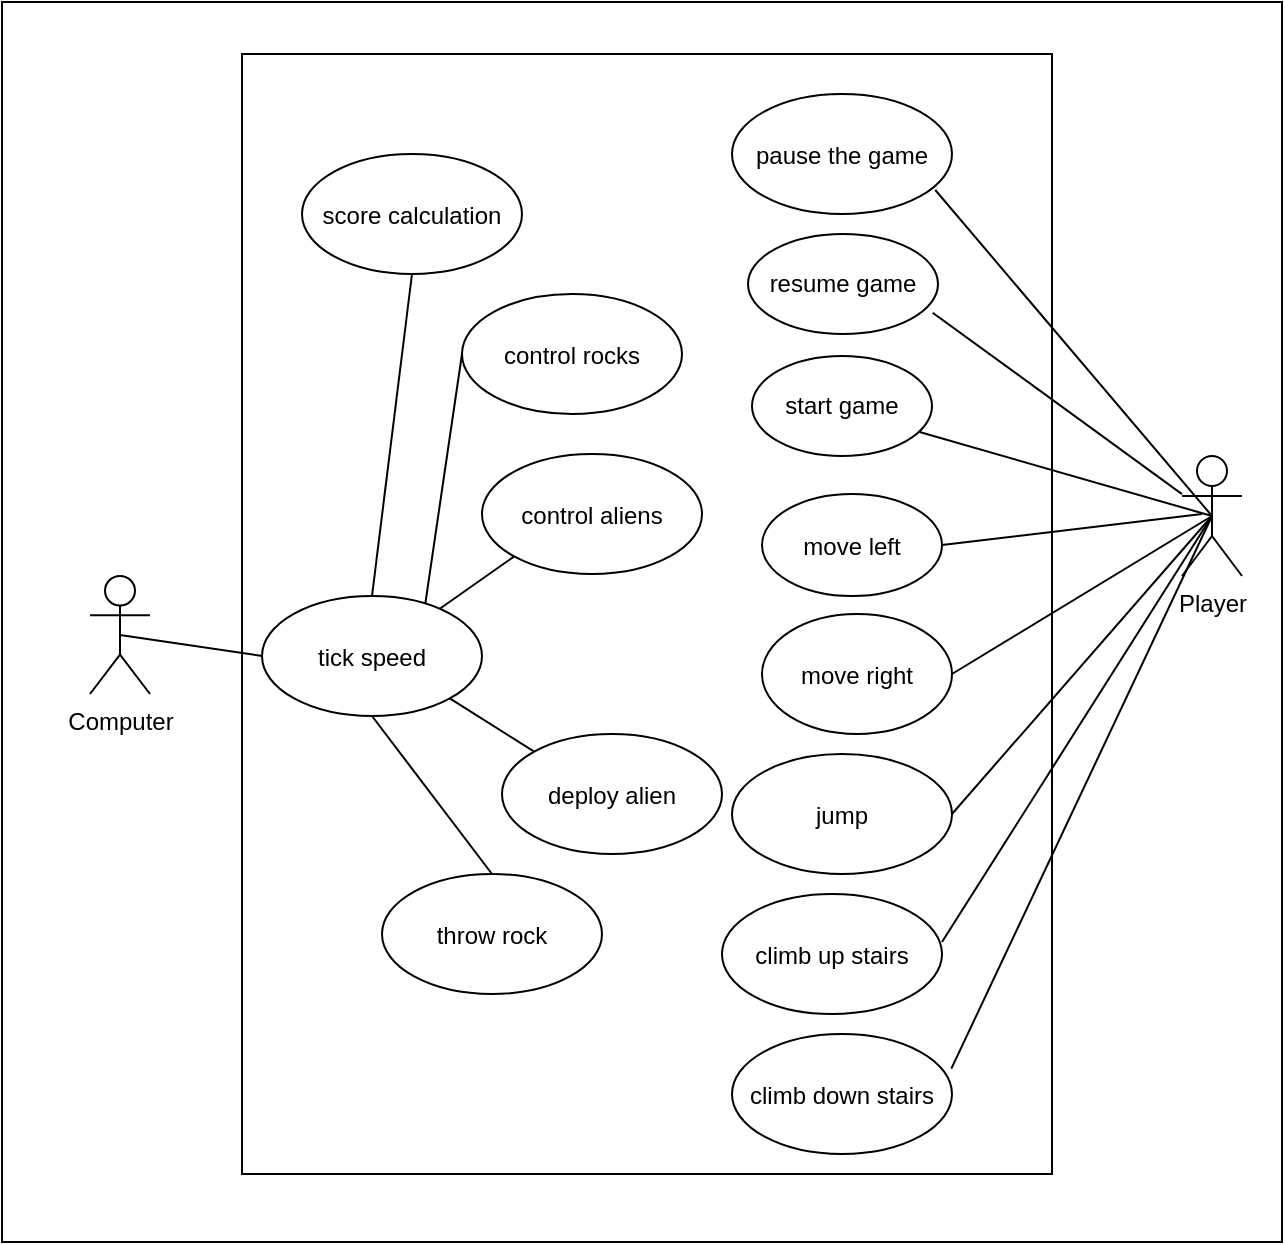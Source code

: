 <mxfile>
    <diagram id="xWfoWE9kqPovVAwYkWkn" name="Page-1">
        <mxGraphModel dx="997" dy="615" grid="1" gridSize="10" guides="1" tooltips="1" connect="1" arrows="1" fold="1" page="1" pageScale="1" pageWidth="1200" pageHeight="1600" math="0" shadow="0">
            <root>
                <mxCell id="0"/>
                <mxCell id="1" parent="0"/>
                <mxCell id="45" value="" style="rounded=0;whiteSpace=wrap;html=1;" vertex="1" parent="1">
                    <mxGeometry x="180" width="640" height="620" as="geometry"/>
                </mxCell>
                <mxCell id="29" value="" style="rounded=0;whiteSpace=wrap;html=1;" parent="1" vertex="1">
                    <mxGeometry x="300" y="26" width="405" height="560" as="geometry"/>
                </mxCell>
                <mxCell id="2" value="Player" style="shape=umlActor;verticalLabelPosition=bottom;verticalAlign=top;html=1;" parent="1" vertex="1">
                    <mxGeometry x="770" y="227" width="30" height="60" as="geometry"/>
                </mxCell>
                <mxCell id="5" value="move left" style="ellipse;" parent="1" vertex="1">
                    <mxGeometry x="560" y="246" width="90" height="51" as="geometry"/>
                </mxCell>
                <mxCell id="6" value="move right" style="ellipse;" parent="1" vertex="1">
                    <mxGeometry x="560" y="306" width="95" height="60" as="geometry"/>
                </mxCell>
                <mxCell id="7" value="jump" style="ellipse;" parent="1" vertex="1">
                    <mxGeometry x="545" y="376" width="110" height="60" as="geometry"/>
                </mxCell>
                <mxCell id="8" value="climb up stairs" style="ellipse;" parent="1" vertex="1">
                    <mxGeometry x="540" y="446" width="110" height="60" as="geometry"/>
                </mxCell>
                <mxCell id="9" value="climb down stairs" style="ellipse;" parent="1" vertex="1">
                    <mxGeometry x="545" y="516" width="110" height="60" as="geometry"/>
                </mxCell>
                <mxCell id="12" value="pause the game" style="ellipse;" parent="1" vertex="1">
                    <mxGeometry x="545" y="46" width="110" height="60" as="geometry"/>
                </mxCell>
                <mxCell id="13" value="Computer" style="shape=umlActor;verticalLabelPosition=bottom;verticalAlign=top;html=1;outlineConnect=0;" parent="1" vertex="1">
                    <mxGeometry x="224" y="287" width="30" height="59" as="geometry"/>
                </mxCell>
                <mxCell id="17" value="" style="endArrow=none;html=1;entryX=0.5;entryY=0.5;entryDx=0;entryDy=0;entryPerimeter=0;exitX=1;exitY=0.5;exitDx=0;exitDy=0;" parent="1" source="7" target="2" edge="1">
                    <mxGeometry width="50" height="50" relative="1" as="geometry">
                        <mxPoint x="655" y="337" as="sourcePoint"/>
                        <mxPoint x="705" y="287" as="targetPoint"/>
                    </mxGeometry>
                </mxCell>
                <mxCell id="18" value="" style="endArrow=none;html=1;entryX=0.5;entryY=0.5;entryDx=0;entryDy=0;entryPerimeter=0;exitX=1;exitY=0.5;exitDx=0;exitDy=0;" parent="1" source="6" target="2" edge="1">
                    <mxGeometry width="50" height="50" relative="1" as="geometry">
                        <mxPoint x="655" y="256" as="sourcePoint"/>
                        <mxPoint x="780" y="266" as="targetPoint"/>
                    </mxGeometry>
                </mxCell>
                <mxCell id="19" value="" style="endArrow=none;html=1;entryX=0.5;entryY=0.5;entryDx=0;entryDy=0;entryPerimeter=0;exitX=1;exitY=0.4;exitDx=0;exitDy=0;exitPerimeter=0;" parent="1" source="8" target="2" edge="1">
                    <mxGeometry width="50" height="50" relative="1" as="geometry">
                        <mxPoint x="655" y="406" as="sourcePoint"/>
                        <mxPoint x="705" y="356" as="targetPoint"/>
                    </mxGeometry>
                </mxCell>
                <mxCell id="20" value="" style="endArrow=none;html=1;exitX=1;exitY=0.5;exitDx=0;exitDy=0;" parent="1" source="5" edge="1">
                    <mxGeometry width="50" height="50" relative="1" as="geometry">
                        <mxPoint x="600" y="326" as="sourcePoint"/>
                        <mxPoint x="780" y="256" as="targetPoint"/>
                    </mxGeometry>
                </mxCell>
                <mxCell id="21" value="" style="endArrow=none;html=1;entryX=0.5;entryY=0.5;entryDx=0;entryDy=0;entryPerimeter=0;exitX=0.997;exitY=0.289;exitDx=0;exitDy=0;exitPerimeter=0;" parent="1" source="9" target="2" edge="1">
                    <mxGeometry width="50" height="50" relative="1" as="geometry">
                        <mxPoint x="600" y="326" as="sourcePoint"/>
                        <mxPoint x="650" y="276" as="targetPoint"/>
                    </mxGeometry>
                </mxCell>
                <mxCell id="22" value="" style="endArrow=none;html=1;entryX=0.5;entryY=0.5;entryDx=0;entryDy=0;entryPerimeter=0;exitX=0.924;exitY=0.8;exitDx=0;exitDy=0;exitPerimeter=0;" parent="1" source="12" target="2" edge="1">
                    <mxGeometry width="50" height="50" relative="1" as="geometry">
                        <mxPoint x="600" y="326" as="sourcePoint"/>
                        <mxPoint x="650" y="276" as="targetPoint"/>
                    </mxGeometry>
                </mxCell>
                <mxCell id="24" value="score calculation" style="ellipse;" parent="1" vertex="1">
                    <mxGeometry x="330" y="76" width="110" height="60" as="geometry"/>
                </mxCell>
                <mxCell id="25" value="tick speed" style="ellipse;" parent="1" vertex="1">
                    <mxGeometry x="310" y="297" width="110" height="60" as="geometry"/>
                </mxCell>
                <mxCell id="28" value="" style="endArrow=none;html=1;exitX=0.5;exitY=0.5;exitDx=0;exitDy=0;exitPerimeter=0;entryX=0;entryY=0.5;entryDx=0;entryDy=0;" parent="1" source="13" target="25" edge="1">
                    <mxGeometry width="50" height="50" relative="1" as="geometry">
                        <mxPoint x="540" y="366" as="sourcePoint"/>
                        <mxPoint x="590" y="316" as="targetPoint"/>
                    </mxGeometry>
                </mxCell>
                <mxCell id="30" value="resume game" style="ellipse;whiteSpace=wrap;html=1;" parent="1" vertex="1">
                    <mxGeometry x="553" y="116" width="95" height="50" as="geometry"/>
                </mxCell>
                <mxCell id="31" value="start game" style="ellipse;whiteSpace=wrap;html=1;" parent="1" vertex="1">
                    <mxGeometry x="555" y="177" width="90" height="50" as="geometry"/>
                </mxCell>
                <mxCell id="32" value="" style="endArrow=none;html=1;exitX=0.972;exitY=0.787;exitDx=0;exitDy=0;exitPerimeter=0;" parent="1" source="30" target="2" edge="1">
                    <mxGeometry width="50" height="50" relative="1" as="geometry">
                        <mxPoint x="640" y="146" as="sourcePoint"/>
                        <mxPoint x="690" y="96" as="targetPoint"/>
                    </mxGeometry>
                </mxCell>
                <mxCell id="33" value="" style="endArrow=none;html=1;exitX=0.931;exitY=0.76;exitDx=0;exitDy=0;exitPerimeter=0;entryX=0.5;entryY=0.5;entryDx=0;entryDy=0;entryPerimeter=0;" parent="1" source="31" target="2" edge="1">
                    <mxGeometry width="50" height="50" relative="1" as="geometry">
                        <mxPoint x="560" y="266" as="sourcePoint"/>
                        <mxPoint x="610" y="216" as="targetPoint"/>
                    </mxGeometry>
                </mxCell>
                <mxCell id="34" value="" style="endArrow=none;html=1;entryX=0.5;entryY=1;entryDx=0;entryDy=0;exitX=0.5;exitY=0;exitDx=0;exitDy=0;" parent="1" source="25" target="24" edge="1">
                    <mxGeometry width="50" height="50" relative="1" as="geometry">
                        <mxPoint x="360" y="356" as="sourcePoint"/>
                        <mxPoint x="410" y="306" as="targetPoint"/>
                    </mxGeometry>
                </mxCell>
                <mxCell id="35" value="control rocks" style="ellipse;" vertex="1" parent="1">
                    <mxGeometry x="410" y="146" width="110" height="60" as="geometry"/>
                </mxCell>
                <mxCell id="36" value="control aliens" style="ellipse;" vertex="1" parent="1">
                    <mxGeometry x="420" y="226" width="110" height="60" as="geometry"/>
                </mxCell>
                <mxCell id="37" value="deploy alien" style="ellipse;" vertex="1" parent="1">
                    <mxGeometry x="430" y="366" width="110" height="60" as="geometry"/>
                </mxCell>
                <mxCell id="38" value="throw rock" style="ellipse;" vertex="1" parent="1">
                    <mxGeometry x="370" y="436" width="110" height="60" as="geometry"/>
                </mxCell>
                <mxCell id="39" value="" style="endArrow=none;html=1;entryX=0.742;entryY=0.067;entryDx=0;entryDy=0;entryPerimeter=0;exitX=0;exitY=0.5;exitDx=0;exitDy=0;" edge="1" parent="1" source="35" target="25">
                    <mxGeometry width="50" height="50" relative="1" as="geometry">
                        <mxPoint x="480" y="356" as="sourcePoint"/>
                        <mxPoint x="530" y="316" as="targetPoint"/>
                    </mxGeometry>
                </mxCell>
                <mxCell id="41" value="" style="endArrow=none;html=1;entryX=0;entryY=1;entryDx=0;entryDy=0;" edge="1" parent="1" source="25" target="36">
                    <mxGeometry width="50" height="50" relative="1" as="geometry">
                        <mxPoint x="480" y="356" as="sourcePoint"/>
                        <mxPoint x="530" y="306" as="targetPoint"/>
                    </mxGeometry>
                </mxCell>
                <mxCell id="42" value="" style="endArrow=none;html=1;exitX=1;exitY=1;exitDx=0;exitDy=0;entryX=0;entryY=0;entryDx=0;entryDy=0;" edge="1" parent="1" source="25" target="37">
                    <mxGeometry width="50" height="50" relative="1" as="geometry">
                        <mxPoint x="480" y="356" as="sourcePoint"/>
                        <mxPoint x="530" y="306" as="targetPoint"/>
                    </mxGeometry>
                </mxCell>
                <mxCell id="44" value="" style="endArrow=none;html=1;exitX=0.5;exitY=1;exitDx=0;exitDy=0;entryX=0.5;entryY=0;entryDx=0;entryDy=0;" edge="1" parent="1" source="25" target="38">
                    <mxGeometry width="50" height="50" relative="1" as="geometry">
                        <mxPoint x="480" y="356" as="sourcePoint"/>
                        <mxPoint x="530" y="306" as="targetPoint"/>
                    </mxGeometry>
                </mxCell>
            </root>
        </mxGraphModel>
    </diagram>
</mxfile>